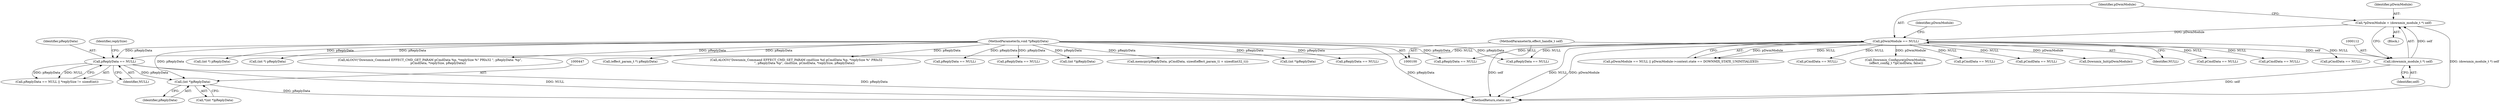 digraph "0_Android_aeea52da00d210587fb3ed895de3d5f2e0264c88_0@pointer" {
"1000446" [label="(Call,(int *)pReplyData)"];
"1000415" [label="(Call,pReplyData == NULL)"];
"1000106" [label="(MethodParameterIn,void *pReplyData)"];
"1000118" [label="(Call,pDwmModule == NULL)"];
"1000109" [label="(Call,*pDwmModule = (downmix_module_t *) self)"];
"1000111" [label="(Call,(downmix_module_t *) self)"];
"1000101" [label="(MethodParameterIn,effect_handle_t self)"];
"1000448" [label="(Identifier,pReplyData)"];
"1000445" [label="(Call,*(int *)pReplyData)"];
"1000113" [label="(Identifier,self)"];
"1000101" [label="(MethodParameterIn,effect_handle_t self)"];
"1000420" [label="(Identifier,replySize)"];
"1000417" [label="(Identifier,NULL)"];
"1000322" [label="(Call,pReplyData == NULL)"];
"1000124" [label="(Identifier,pDwmModule)"];
"1000344" [label="(Call,(int *)pReplyData)"];
"1000414" [label="(Call,pReplyData == NULL || *replySize != sizeof(int))"];
"1000163" [label="(Call,Downmix_Init(pDwmModule))"];
"1000119" [label="(Identifier,pDwmModule)"];
"1000255" [label="(Call,memcpy(pReplyData, pCmdData, sizeof(effect_param_t) + sizeof(int32_t)))"];
"1000120" [label="(Identifier,NULL)"];
"1000169" [label="(Call,pCmdData == NULL)"];
"1000407" [label="(Call,(int *)pReplyData)"];
"1000178" [label="(Call,pReplyData == NULL)"];
"1000525" [label="(Call,pCmdData == NULL)"];
"1000110" [label="(Identifier,pDwmModule)"];
"1000192" [label="(Call,(int *) pReplyData)"];
"1000548" [label="(MethodReturn,static int)"];
"1000111" [label="(Call,(downmix_module_t *) self)"];
"1000454" [label="(Call,pCmdData == NULL)"];
"1000146" [label="(Call,pReplyData == NULL)"];
"1000106" [label="(MethodParameterIn,void *pReplyData)"];
"1000117" [label="(Call,pDwmModule == NULL || pDwmModule->context.state == DOWNMIX_STATE_UNINITIALIZED)"];
"1000308" [label="(Call,pCmdData == NULL)"];
"1000160" [label="(Call,(int *) pReplyData)"];
"1000416" [label="(Identifier,pReplyData)"];
"1000376" [label="(Call,pReplyData == NULL)"];
"1000415" [label="(Call,pReplyData == NULL)"];
"1000208" [label="(Call,ALOGV(\"Downmix_Command EFFECT_CMD_GET_PARAM pCmdData %p, *replySize %\" PRIu32 \", pReplyData: %p\",\n                 pCmdData, *replySize, pReplyData))"];
"1000195" [label="(Call,Downmix_Configure(pDwmModule,\n (effect_config_t *)pCmdData, false))"];
"1000107" [label="(Block,)"];
"1000216" [label="(Call,pCmdData == NULL)"];
"1000252" [label="(Call,(effect_param_t *) pReplyData)"];
"1000299" [label="(Call,ALOGV(\"Downmix_Command EFFECT_CMD_SET_PARAM cmdSize %d pCmdData %p, *replySize %\" PRIu32\n                 \", pReplyData %p\", cmdSize, pCmdData, *replySize, pReplyData))"];
"1000472" [label="(Call,pCmdData == NULL)"];
"1000446" [label="(Call,(int *)pReplyData)"];
"1000118" [label="(Call,pDwmModule == NULL)"];
"1000230" [label="(Call,pReplyData == NULL)"];
"1000109" [label="(Call,*pDwmModule = (downmix_module_t *) self)"];
"1000446" -> "1000445"  [label="AST: "];
"1000446" -> "1000448"  [label="CFG: "];
"1000447" -> "1000446"  [label="AST: "];
"1000448" -> "1000446"  [label="AST: "];
"1000445" -> "1000446"  [label="CFG: "];
"1000446" -> "1000548"  [label="DDG: pReplyData"];
"1000415" -> "1000446"  [label="DDG: pReplyData"];
"1000106" -> "1000446"  [label="DDG: pReplyData"];
"1000415" -> "1000414"  [label="AST: "];
"1000415" -> "1000417"  [label="CFG: "];
"1000416" -> "1000415"  [label="AST: "];
"1000417" -> "1000415"  [label="AST: "];
"1000420" -> "1000415"  [label="CFG: "];
"1000414" -> "1000415"  [label="CFG: "];
"1000415" -> "1000548"  [label="DDG: pReplyData"];
"1000415" -> "1000548"  [label="DDG: NULL"];
"1000415" -> "1000414"  [label="DDG: pReplyData"];
"1000415" -> "1000414"  [label="DDG: NULL"];
"1000106" -> "1000415"  [label="DDG: pReplyData"];
"1000118" -> "1000415"  [label="DDG: NULL"];
"1000106" -> "1000100"  [label="AST: "];
"1000106" -> "1000548"  [label="DDG: pReplyData"];
"1000106" -> "1000146"  [label="DDG: pReplyData"];
"1000106" -> "1000160"  [label="DDG: pReplyData"];
"1000106" -> "1000178"  [label="DDG: pReplyData"];
"1000106" -> "1000192"  [label="DDG: pReplyData"];
"1000106" -> "1000208"  [label="DDG: pReplyData"];
"1000106" -> "1000230"  [label="DDG: pReplyData"];
"1000106" -> "1000252"  [label="DDG: pReplyData"];
"1000106" -> "1000255"  [label="DDG: pReplyData"];
"1000106" -> "1000299"  [label="DDG: pReplyData"];
"1000106" -> "1000322"  [label="DDG: pReplyData"];
"1000106" -> "1000344"  [label="DDG: pReplyData"];
"1000106" -> "1000376"  [label="DDG: pReplyData"];
"1000106" -> "1000407"  [label="DDG: pReplyData"];
"1000118" -> "1000117"  [label="AST: "];
"1000118" -> "1000120"  [label="CFG: "];
"1000119" -> "1000118"  [label="AST: "];
"1000120" -> "1000118"  [label="AST: "];
"1000124" -> "1000118"  [label="CFG: "];
"1000117" -> "1000118"  [label="CFG: "];
"1000118" -> "1000548"  [label="DDG: NULL"];
"1000118" -> "1000548"  [label="DDG: pDwmModule"];
"1000118" -> "1000117"  [label="DDG: pDwmModule"];
"1000118" -> "1000117"  [label="DDG: NULL"];
"1000109" -> "1000118"  [label="DDG: pDwmModule"];
"1000118" -> "1000146"  [label="DDG: NULL"];
"1000118" -> "1000163"  [label="DDG: pDwmModule"];
"1000118" -> "1000169"  [label="DDG: NULL"];
"1000118" -> "1000195"  [label="DDG: pDwmModule"];
"1000118" -> "1000216"  [label="DDG: NULL"];
"1000118" -> "1000308"  [label="DDG: NULL"];
"1000118" -> "1000376"  [label="DDG: NULL"];
"1000118" -> "1000454"  [label="DDG: NULL"];
"1000118" -> "1000472"  [label="DDG: NULL"];
"1000118" -> "1000525"  [label="DDG: NULL"];
"1000109" -> "1000107"  [label="AST: "];
"1000109" -> "1000111"  [label="CFG: "];
"1000110" -> "1000109"  [label="AST: "];
"1000111" -> "1000109"  [label="AST: "];
"1000119" -> "1000109"  [label="CFG: "];
"1000109" -> "1000548"  [label="DDG: (downmix_module_t *) self"];
"1000111" -> "1000109"  [label="DDG: self"];
"1000111" -> "1000113"  [label="CFG: "];
"1000112" -> "1000111"  [label="AST: "];
"1000113" -> "1000111"  [label="AST: "];
"1000111" -> "1000548"  [label="DDG: self"];
"1000101" -> "1000111"  [label="DDG: self"];
"1000101" -> "1000100"  [label="AST: "];
"1000101" -> "1000548"  [label="DDG: self"];
}

